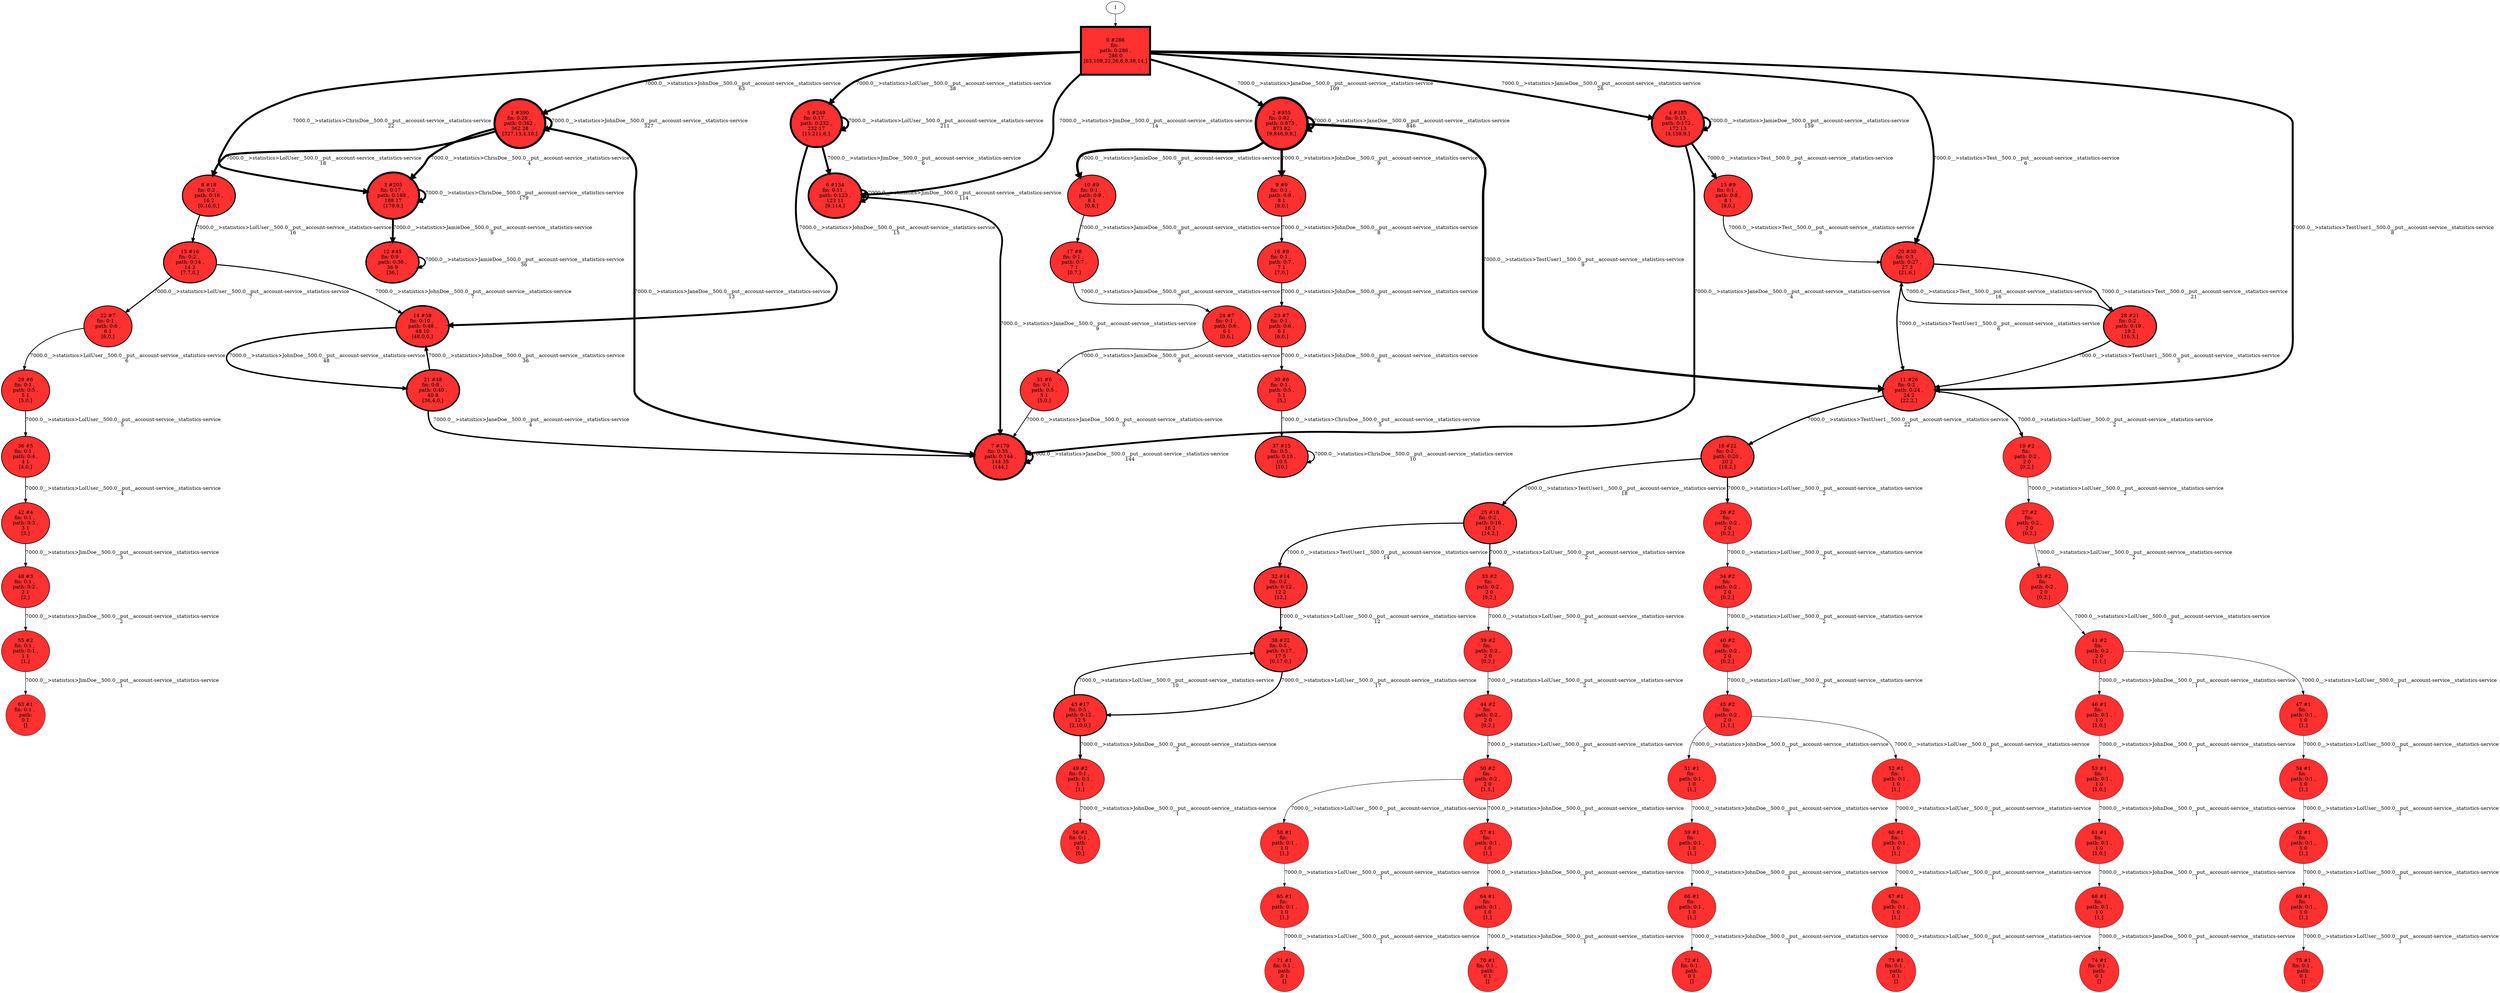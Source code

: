 // produced with flexfringe // 
digraph DFA {
	0 [label="root" shape=box];
		I -> 0;
	0 [ label="0 #286
fin: 
 path: 0:286 , 
286 0
[63,109,22,26,6,8,38,14,]" , style=filled, fillcolor="firebrick1", width=1.89604, height=1.89604, penwidth=5.65948];
		0 -> 1 [label="7000.0__>statistics>JohnDoe__500.0__put__account-service__statistics-service
63 " , penwidth=5.65948 ];
		0 -> 2 [label="7000.0__>statistics>JaneDoe__500.0__put__account-service__statistics-service
109 " , penwidth=5.65948 ];
		0 -> 3 [label="7000.0__>statistics>ChrisDoe__500.0__put__account-service__statistics-service
22 " , penwidth=5.65948 ];
		0 -> 4 [label="7000.0__>statistics>JamieDoe__500.0__put__account-service__statistics-service
26 " , penwidth=5.65948 ];
		0 -> 20 [label="7000.0__>statistics>Test__500.0__put__account-service__statistics-service
6 " , penwidth=5.65948 ];
		0 -> 11 [label="7000.0__>statistics>TestUser1__500.0__put__account-service__statistics-service
8 " , penwidth=5.65948 ];
		0 -> 5 [label="7000.0__>statistics>LolUser__500.0__put__account-service__statistics-service
38 " , penwidth=5.65948 ];
		0 -> 6 [label="7000.0__>statistics>JimDoe__500.0__put__account-service__statistics-service
14 " , penwidth=5.65948 ];
	1 [ label="1 #390
fin: 0:28 , 
 path: 0:362 , 
362 28
[327,13,4,18,]" , style=filled, fillcolor="firebrick1", width=1.94143, height=1.94143, penwidth=5.96871];
		1 -> 1 [label="7000.0__>statistics>JohnDoe__500.0__put__account-service__statistics-service
327 " , penwidth=5.96871 ];
		1 -> 7 [label="7000.0__>statistics>JaneDoe__500.0__put__account-service__statistics-service
13 " , penwidth=5.96871 ];
		1 -> 3 [label="7000.0__>statistics>ChrisDoe__500.0__put__account-service__statistics-service
4 " , penwidth=5.96871 ];
		1 -> 8 [label="7000.0__>statistics>LolUser__500.0__put__account-service__statistics-service
18 " , penwidth=5.96871 ];
	2 [ label="2 #955
fin: 0:82 , 
 path: 0:873 , 
873 82
[9,846,9,9,]" , style=filled, fillcolor="firebrick1", width=2.06214, height=2.06214, penwidth=6.86276];
		2 -> 9 [label="7000.0__>statistics>JohnDoe__500.0__put__account-service__statistics-service
9 " , penwidth=6.86276 ];
		2 -> 2 [label="7000.0__>statistics>JaneDoe__500.0__put__account-service__statistics-service
846 " , penwidth=6.86276 ];
		2 -> 10 [label="7000.0__>statistics>JamieDoe__500.0__put__account-service__statistics-service
9 " , penwidth=6.86276 ];
		2 -> 11 [label="7000.0__>statistics>TestUser1__500.0__put__account-service__statistics-service
9 " , penwidth=6.86276 ];
	3 [ label="3 #205
fin: 0:17 , 
 path: 0:188 , 
188 17
[179,9,]" , style=filled, fillcolor="firebrick1", width=1.84496, height=1.84496, penwidth=5.32788];
		3 -> 3 [label="7000.0__>statistics>ChrisDoe__500.0__put__account-service__statistics-service
179 " , penwidth=5.32788 ];
		3 -> 12 [label="7000.0__>statistics>JamieDoe__500.0__put__account-service__statistics-service
9 " , penwidth=5.32788 ];
	4 [ label="4 #185
fin: 0:13 , 
 path: 0:172 , 
172 13
[4,159,9,]" , style=filled, fillcolor="firebrick1", width=1.82869, height=1.82869, penwidth=5.22575];
		4 -> 7 [label="7000.0__>statistics>JaneDoe__500.0__put__account-service__statistics-service
4 " , penwidth=5.22575 ];
		4 -> 4 [label="7000.0__>statistics>JamieDoe__500.0__put__account-service__statistics-service
159 " , penwidth=5.22575 ];
		4 -> 13 [label="7000.0__>statistics>Test__500.0__put__account-service__statistics-service
9 " , penwidth=5.22575 ];
	5 [ label="5 #249
fin: 0:17 , 
 path: 0:232 , 
232 17
[15,211,6,]" , style=filled, fillcolor="firebrick1", width=1.8751, height=1.8751, penwidth=5.52146];
		5 -> 14 [label="7000.0__>statistics>JohnDoe__500.0__put__account-service__statistics-service
15 " , penwidth=5.52146 ];
		5 -> 5 [label="7000.0__>statistics>LolUser__500.0__put__account-service__statistics-service
211 " , penwidth=5.52146 ];
		5 -> 6 [label="7000.0__>statistics>JimDoe__500.0__put__account-service__statistics-service
6 " , penwidth=5.52146 ];
	6 [ label="6 #134
fin: 0:11 , 
 path: 0:123 , 
123 11
[9,114,]" , style=filled, fillcolor="firebrick1", width=1.77585, height=1.77585, penwidth=4.90527];
		6 -> 7 [label="7000.0__>statistics>JaneDoe__500.0__put__account-service__statistics-service
9 " , penwidth=4.90527 ];
		6 -> 6 [label="7000.0__>statistics>JimDoe__500.0__put__account-service__statistics-service
114 " , penwidth=4.90527 ];
	7 [ label="7 #179
fin: 0:35 , 
 path: 0:144 , 
144 35
[144,]" , style=filled, fillcolor="firebrick1", width=1.82341, height=1.82341, penwidth=5.19296];
		7 -> 7 [label="7000.0__>statistics>JaneDoe__500.0__put__account-service__statistics-service
144 " , penwidth=5.19296 ];
	8 [ label="8 #18
fin: 0:2 , 
 path: 0:16 , 
16 2
[0,16,0,]" , style=filled, fillcolor="firebrick1", width=1.37231, height=1.37231, penwidth=2.94444];
		8 -> 15 [label="7000.0__>statistics>LolUser__500.0__put__account-service__statistics-service
16 " , penwidth=2.94444 ];
	9 [ label="9 #9
fin: 0:1 , 
 path: 0:8 , 
8 1
[8,0,]" , style=filled, fillcolor="firebrick1", width=1.19471, height=1.19471, penwidth=2.30259];
		9 -> 16 [label="7000.0__>statistics>JohnDoe__500.0__put__account-service__statistics-service
8 " , penwidth=2.30259 ];
	10 [ label="10 #9
fin: 0:1 , 
 path: 0:8 , 
8 1
[0,8,]" , style=filled, fillcolor="firebrick1", width=1.19471, height=1.19471, penwidth=2.30259];
		10 -> 17 [label="7000.0__>statistics>JamieDoe__500.0__put__account-service__statistics-service
8 " , penwidth=2.30259 ];
	11 [ label="11 #26
fin: 0:2 , 
 path: 0:24 , 
24 2
[22,2,]" , style=filled, fillcolor="firebrick1", width=1.45765, height=1.45765, penwidth=3.29584];
		11 -> 18 [label="7000.0__>statistics>TestUser1__500.0__put__account-service__statistics-service
22 " , penwidth=3.29584 ];
		11 -> 19 [label="7000.0__>statistics>LolUser__500.0__put__account-service__statistics-service
2 " , penwidth=3.29584 ];
	12 [ label="12 #45
fin: 0:9 , 
 path: 0:36 , 
36 9
[36,]" , style=filled, fillcolor="firebrick1", width=1.57457, height=1.57457, penwidth=3.82864];
		12 -> 12 [label="7000.0__>statistics>JamieDoe__500.0__put__account-service__statistics-service
36 " , penwidth=3.82864 ];
	13 [ label="13 #9
fin: 0:1 , 
 path: 0:8 , 
8 1
[8,0,]" , style=filled, fillcolor="firebrick1", width=1.19471, height=1.19471, penwidth=2.30259];
		13 -> 20 [label="7000.0__>statistics>Test__500.0__put__account-service__statistics-service
8 " , penwidth=2.30259 ];
	19 [ label="19 #2
fin: 
 path: 0:2 , 
2 0
[0,2,]" , style=filled, fillcolor="firebrick1", width=0.741276, height=0.741276, penwidth=1.09861];
		19 -> 27 [label="7000.0__>statistics>LolUser__500.0__put__account-service__statistics-service
2 " , penwidth=1.09861 ];
	14 [ label="14 #58
fin: 0:10 , 
 path: 0:48 , 
48 10
[48,0,0,]" , style=filled, fillcolor="firebrick1", width=1.62483, height=1.62483, penwidth=4.07754];
		14 -> 21 [label="7000.0__>statistics>JohnDoe__500.0__put__account-service__statistics-service
48 " , penwidth=4.07754 ];
	15 [ label="15 #16
fin: 0:2 , 
 path: 0:14 , 
14 2
[7,7,0,]" , style=filled, fillcolor="firebrick1", width=1.3437, height=1.3437, penwidth=2.83321];
		15 -> 14 [label="7000.0__>statistics>JohnDoe__500.0__put__account-service__statistics-service
7 " , penwidth=2.83321 ];
		15 -> 22 [label="7000.0__>statistics>LolUser__500.0__put__account-service__statistics-service
7 " , penwidth=2.83321 ];
	16 [ label="16 #8
fin: 0:1 , 
 path: 0:7 , 
7 1
[7,0,]" , style=filled, fillcolor="firebrick1", width=1.16228, height=1.16228, penwidth=2.19722];
		16 -> 23 [label="7000.0__>statistics>JohnDoe__500.0__put__account-service__statistics-service
7 " , penwidth=2.19722 ];
	17 [ label="17 #8
fin: 0:1 , 
 path: 0:7 , 
7 1
[0,7,]" , style=filled, fillcolor="firebrick1", width=1.16228, height=1.16228, penwidth=2.19722];
		17 -> 24 [label="7000.0__>statistics>JamieDoe__500.0__put__account-service__statistics-service
7 " , penwidth=2.19722 ];
	18 [ label="18 #22
fin: 0:2 , 
 path: 0:20 , 
20 2
[18,2,]" , style=filled, fillcolor="firebrick1", width=1.41961, height=1.41961, penwidth=3.13549];
		18 -> 25 [label="7000.0__>statistics>TestUser1__500.0__put__account-service__statistics-service
18 " , penwidth=3.13549 ];
		18 -> 26 [label="7000.0__>statistics>LolUser__500.0__put__account-service__statistics-service
2 " , penwidth=3.13549 ];
	20 [ label="20 #30
fin: 0:3 , 
 path: 0:27 , 
27 3
[21,6,]" , style=filled, fillcolor="firebrick1", width=1.4893, height=1.4893, penwidth=3.43399];
		20 -> 28 [label="7000.0__>statistics>Test__500.0__put__account-service__statistics-service
21 " , penwidth=3.43399 ];
		20 -> 11 [label="7000.0__>statistics>TestUser1__500.0__put__account-service__statistics-service
6 " , penwidth=3.43399 ];
	26 [ label="26 #2
fin: 
 path: 0:2 , 
2 0
[0,2,]" , style=filled, fillcolor="firebrick1", width=0.741276, height=0.741276, penwidth=1.09861];
		26 -> 34 [label="7000.0__>statistics>LolUser__500.0__put__account-service__statistics-service
2 " , penwidth=1.09861 ];
	27 [ label="27 #2
fin: 
 path: 0:2 , 
2 0
[0,2,]" , style=filled, fillcolor="firebrick1", width=0.741276, height=0.741276, penwidth=1.09861];
		27 -> 35 [label="7000.0__>statistics>LolUser__500.0__put__account-service__statistics-service
2 " , penwidth=1.09861 ];
	21 [ label="21 #48
fin: 0:8 , 
 path: 0:40 , 
40 8
[36,4,0,]" , style=filled, fillcolor="firebrick1", width=1.58756, height=1.58756, penwidth=3.89182];
		21 -> 14 [label="7000.0__>statistics>JohnDoe__500.0__put__account-service__statistics-service
36 " , penwidth=3.89182 ];
		21 -> 7 [label="7000.0__>statistics>JaneDoe__500.0__put__account-service__statistics-service
4 " , penwidth=3.89182 ];
	22 [ label="22 #7
fin: 0:1 , 
 path: 0:6 , 
6 1
[6,0,]" , style=filled, fillcolor="firebrick1", width=1.12475, height=1.12475, penwidth=2.07944];
		22 -> 29 [label="7000.0__>statistics>LolUser__500.0__put__account-service__statistics-service
6 " , penwidth=2.07944 ];
	23 [ label="23 #7
fin: 0:1 , 
 path: 0:6 , 
6 1
[6,0,]" , style=filled, fillcolor="firebrick1", width=1.12475, height=1.12475, penwidth=2.07944];
		23 -> 30 [label="7000.0__>statistics>JohnDoe__500.0__put__account-service__statistics-service
6 " , penwidth=2.07944 ];
	24 [ label="24 #7
fin: 0:1 , 
 path: 0:6 , 
6 1
[0,6,]" , style=filled, fillcolor="firebrick1", width=1.12475, height=1.12475, penwidth=2.07944];
		24 -> 31 [label="7000.0__>statistics>JamieDoe__500.0__put__account-service__statistics-service
6 " , penwidth=2.07944 ];
	25 [ label="25 #18
fin: 0:2 , 
 path: 0:16 , 
16 2
[14,2,]" , style=filled, fillcolor="firebrick1", width=1.37231, height=1.37231, penwidth=2.94444];
		25 -> 32 [label="7000.0__>statistics>TestUser1__500.0__put__account-service__statistics-service
14 " , penwidth=2.94444 ];
		25 -> 33 [label="7000.0__>statistics>LolUser__500.0__put__account-service__statistics-service
2 " , penwidth=2.94444 ];
	28 [ label="28 #21
fin: 0:2 , 
 path: 0:19 , 
19 2
[16,3,]" , style=filled, fillcolor="firebrick1", width=1.4088, height=1.4088, penwidth=3.09104];
		28 -> 20 [label="7000.0__>statistics>Test__500.0__put__account-service__statistics-service
16 " , penwidth=3.09104 ];
		28 -> 11 [label="7000.0__>statistics>TestUser1__500.0__put__account-service__statistics-service
3 " , penwidth=3.09104 ];
	33 [ label="33 #2
fin: 
 path: 0:2 , 
2 0
[0,2,]" , style=filled, fillcolor="firebrick1", width=0.741276, height=0.741276, penwidth=1.09861];
		33 -> 39 [label="7000.0__>statistics>LolUser__500.0__put__account-service__statistics-service
2 " , penwidth=1.09861 ];
	34 [ label="34 #2
fin: 
 path: 0:2 , 
2 0
[0,2,]" , style=filled, fillcolor="firebrick1", width=0.741276, height=0.741276, penwidth=1.09861];
		34 -> 40 [label="7000.0__>statistics>LolUser__500.0__put__account-service__statistics-service
2 " , penwidth=1.09861 ];
	35 [ label="35 #2
fin: 
 path: 0:2 , 
2 0
[0,2,]" , style=filled, fillcolor="firebrick1", width=0.741276, height=0.741276, penwidth=1.09861];
		35 -> 41 [label="7000.0__>statistics>LolUser__500.0__put__account-service__statistics-service
2 " , penwidth=1.09861 ];
	29 [ label="29 #6
fin: 0:1 , 
 path: 0:5 , 
5 1
[5,0,]" , style=filled, fillcolor="firebrick1", width=1.08042, height=1.08042, penwidth=1.94591];
		29 -> 36 [label="7000.0__>statistics>LolUser__500.0__put__account-service__statistics-service
5 " , penwidth=1.94591 ];
	30 [ label="30 #6
fin: 0:1 , 
 path: 0:5 , 
5 1
[5,]" , style=filled, fillcolor="firebrick1", width=1.08042, height=1.08042, penwidth=1.94591];
		30 -> 37 [label="7000.0__>statistics>ChrisDoe__500.0__put__account-service__statistics-service
5 " , penwidth=1.94591 ];
	31 [ label="31 #6
fin: 0:1 , 
 path: 0:5 , 
5 1
[5,0,]" , style=filled, fillcolor="firebrick1", width=1.08042, height=1.08042, penwidth=1.94591];
		31 -> 7 [label="7000.0__>statistics>JaneDoe__500.0__put__account-service__statistics-service
5 " , penwidth=1.94591 ];
	32 [ label="32 #14
fin: 0:2 , 
 path: 0:12 , 
12 2
[12,]" , style=filled, fillcolor="firebrick1", width=1.31051, height=1.31051, penwidth=2.70805];
		32 -> 38 [label="7000.0__>statistics>LolUser__500.0__put__account-service__statistics-service
12 " , penwidth=2.70805 ];
	39 [ label="39 #2
fin: 
 path: 0:2 , 
2 0
[0,2,]" , style=filled, fillcolor="firebrick1", width=0.741276, height=0.741276, penwidth=1.09861];
		39 -> 44 [label="7000.0__>statistics>LolUser__500.0__put__account-service__statistics-service
2 " , penwidth=1.09861 ];
	40 [ label="40 #2
fin: 
 path: 0:2 , 
2 0
[0,2,]" , style=filled, fillcolor="firebrick1", width=0.741276, height=0.741276, penwidth=1.09861];
		40 -> 45 [label="7000.0__>statistics>LolUser__500.0__put__account-service__statistics-service
2 " , penwidth=1.09861 ];
	41 [ label="41 #2
fin: 
 path: 0:2 , 
2 0
[1,1,]" , style=filled, fillcolor="firebrick1", width=0.741276, height=0.741276, penwidth=1.09861];
		41 -> 46 [label="7000.0__>statistics>JohnDoe__500.0__put__account-service__statistics-service
1 " , penwidth=1.09861 ];
		41 -> 47 [label="7000.0__>statistics>LolUser__500.0__put__account-service__statistics-service
1 " , penwidth=1.09861 ];
	36 [ label="36 #5
fin: 0:1 , 
 path: 0:4 , 
4 1
[4,0,]" , style=filled, fillcolor="firebrick1", width=1.02667, height=1.02667, penwidth=1.79176];
		36 -> 42 [label="7000.0__>statistics>LolUser__500.0__put__account-service__statistics-service
4 " , penwidth=1.79176 ];
	37 [ label="37 #15
fin: 0:5 , 
 path: 0:10 , 
10 5
[10,]" , style=filled, fillcolor="firebrick1", width=1.32776, height=1.32776, penwidth=2.77259];
		37 -> 37 [label="7000.0__>statistics>ChrisDoe__500.0__put__account-service__statistics-service
10 " , penwidth=2.77259 ];
	38 [ label="38 #22
fin: 0:5 , 
 path: 0:17 , 
17 5
[0,17,0,]" , style=filled, fillcolor="firebrick1", width=1.41961, height=1.41961, penwidth=3.13549];
		38 -> 43 [label="7000.0__>statistics>LolUser__500.0__put__account-service__statistics-service
17 " , penwidth=3.13549 ];
	44 [ label="44 #2
fin: 
 path: 0:2 , 
2 0
[0,2,]" , style=filled, fillcolor="firebrick1", width=0.741276, height=0.741276, penwidth=1.09861];
		44 -> 50 [label="7000.0__>statistics>LolUser__500.0__put__account-service__statistics-service
2 " , penwidth=1.09861 ];
	45 [ label="45 #2
fin: 
 path: 0:2 , 
2 0
[1,1,]" , style=filled, fillcolor="firebrick1", width=0.741276, height=0.741276, penwidth=1.09861];
		45 -> 51 [label="7000.0__>statistics>JohnDoe__500.0__put__account-service__statistics-service
1 " , penwidth=1.09861 ];
		45 -> 52 [label="7000.0__>statistics>LolUser__500.0__put__account-service__statistics-service
1 " , penwidth=1.09861 ];
	46 [ label="46 #1
fin: 
 path: 0:1 , 
1 0
[1,0,]" , style=filled, fillcolor="firebrick1", width=0.526589, height=0.526589, penwidth=0.693147];
		46 -> 53 [label="7000.0__>statistics>JohnDoe__500.0__put__account-service__statistics-service
1 " , penwidth=0.693147 ];
	47 [ label="47 #1
fin: 
 path: 0:1 , 
1 0
[1,]" , style=filled, fillcolor="firebrick1", width=0.526589, height=0.526589, penwidth=0.693147];
		47 -> 54 [label="7000.0__>statistics>LolUser__500.0__put__account-service__statistics-service
1 " , penwidth=0.693147 ];
	42 [ label="42 #4
fin: 0:1 , 
 path: 0:3 , 
3 1
[3,]" , style=filled, fillcolor="firebrick1", width=0.959135, height=0.959135, penwidth=1.60944];
		42 -> 48 [label="7000.0__>statistics>JimDoe__500.0__put__account-service__statistics-service
3 " , penwidth=1.60944 ];
	43 [ label="43 #17
fin: 0:5 , 
 path: 0:12 , 
12 5
[2,10,0,]" , style=filled, fillcolor="firebrick1", width=1.3585, height=1.3585, penwidth=2.89037];
		43 -> 49 [label="7000.0__>statistics>JohnDoe__500.0__put__account-service__statistics-service
2 " , penwidth=2.89037 ];
		43 -> 38 [label="7000.0__>statistics>LolUser__500.0__put__account-service__statistics-service
10 " , penwidth=2.89037 ];
	50 [ label="50 #2
fin: 
 path: 0:2 , 
2 0
[1,1,]" , style=filled, fillcolor="firebrick1", width=0.741276, height=0.741276, penwidth=1.09861];
		50 -> 57 [label="7000.0__>statistics>JohnDoe__500.0__put__account-service__statistics-service
1 " , penwidth=1.09861 ];
		50 -> 58 [label="7000.0__>statistics>LolUser__500.0__put__account-service__statistics-service
1 " , penwidth=1.09861 ];
	51 [ label="51 #1
fin: 
 path: 0:1 , 
1 0
[1,]" , style=filled, fillcolor="firebrick1", width=0.526589, height=0.526589, penwidth=0.693147];
		51 -> 59 [label="7000.0__>statistics>JohnDoe__500.0__put__account-service__statistics-service
1 " , penwidth=0.693147 ];
	52 [ label="52 #1
fin: 
 path: 0:1 , 
1 0
[1,]" , style=filled, fillcolor="firebrick1", width=0.526589, height=0.526589, penwidth=0.693147];
		52 -> 60 [label="7000.0__>statistics>LolUser__500.0__put__account-service__statistics-service
1 " , penwidth=0.693147 ];
	53 [ label="53 #1
fin: 
 path: 0:1 , 
1 0
[1,0,]" , style=filled, fillcolor="firebrick1", width=0.526589, height=0.526589, penwidth=0.693147];
		53 -> 61 [label="7000.0__>statistics>JohnDoe__500.0__put__account-service__statistics-service
1 " , penwidth=0.693147 ];
	54 [ label="54 #1
fin: 
 path: 0:1 , 
1 0
[1,]" , style=filled, fillcolor="firebrick1", width=0.526589, height=0.526589, penwidth=0.693147];
		54 -> 62 [label="7000.0__>statistics>LolUser__500.0__put__account-service__statistics-service
1 " , penwidth=0.693147 ];
	48 [ label="48 #3
fin: 0:1 , 
 path: 0:2 , 
2 1
[2,]" , style=filled, fillcolor="firebrick1", width=0.869742, height=0.869742, penwidth=1.38629];
		48 -> 55 [label="7000.0__>statistics>JimDoe__500.0__put__account-service__statistics-service
2 " , penwidth=1.38629 ];
	57 [ label="57 #1
fin: 
 path: 0:1 , 
1 0
[1,]" , style=filled, fillcolor="firebrick1", width=0.526589, height=0.526589, penwidth=0.693147];
		57 -> 64 [label="7000.0__>statistics>JohnDoe__500.0__put__account-service__statistics-service
1 " , penwidth=0.693147 ];
	58 [ label="58 #1
fin: 
 path: 0:1 , 
1 0
[1,]" , style=filled, fillcolor="firebrick1", width=0.526589, height=0.526589, penwidth=0.693147];
		58 -> 65 [label="7000.0__>statistics>LolUser__500.0__put__account-service__statistics-service
1 " , penwidth=0.693147 ];
	59 [ label="59 #1
fin: 
 path: 0:1 , 
1 0
[1,]" , style=filled, fillcolor="firebrick1", width=0.526589, height=0.526589, penwidth=0.693147];
		59 -> 66 [label="7000.0__>statistics>JohnDoe__500.0__put__account-service__statistics-service
1 " , penwidth=0.693147 ];
	60 [ label="60 #1
fin: 
 path: 0:1 , 
1 0
[1,]" , style=filled, fillcolor="firebrick1", width=0.526589, height=0.526589, penwidth=0.693147];
		60 -> 67 [label="7000.0__>statistics>LolUser__500.0__put__account-service__statistics-service
1 " , penwidth=0.693147 ];
	61 [ label="61 #1
fin: 
 path: 0:1 , 
1 0
[1,0,]" , style=filled, fillcolor="firebrick1", width=0.526589, height=0.526589, penwidth=0.693147];
		61 -> 68 [label="7000.0__>statistics>JohnDoe__500.0__put__account-service__statistics-service
1 " , penwidth=0.693147 ];
	62 [ label="62 #1
fin: 
 path: 0:1 , 
1 0
[1,]" , style=filled, fillcolor="firebrick1", width=0.526589, height=0.526589, penwidth=0.693147];
		62 -> 69 [label="7000.0__>statistics>LolUser__500.0__put__account-service__statistics-service
1 " , penwidth=0.693147 ];
	55 [ label="55 #2
fin: 0:1 , 
 path: 0:1 , 
1 1
[1,]" , style=filled, fillcolor="firebrick1", width=0.741276, height=0.741276, penwidth=1.09861];
		55 -> 63 [label="7000.0__>statistics>JimDoe__500.0__put__account-service__statistics-service
1 " , penwidth=1.09861 ];
	49 [ label="49 #2
fin: 0:1 , 
 path: 0:1 , 
1 1
[1,]" , style=filled, fillcolor="firebrick1", width=0.741276, height=0.741276, penwidth=1.09861];
		49 -> 56 [label="7000.0__>statistics>JohnDoe__500.0__put__account-service__statistics-service
1 " , penwidth=1.09861 ];
	64 [ label="64 #1
fin: 
 path: 0:1 , 
1 0
[1,]" , style=filled, fillcolor="firebrick1", width=0.526589, height=0.526589, penwidth=0.693147];
		64 -> 70 [label="7000.0__>statistics>JohnDoe__500.0__put__account-service__statistics-service
1 " , penwidth=0.693147 ];
	65 [ label="65 #1
fin: 
 path: 0:1 , 
1 0
[1,]" , style=filled, fillcolor="firebrick1", width=0.526589, height=0.526589, penwidth=0.693147];
		65 -> 71 [label="7000.0__>statistics>LolUser__500.0__put__account-service__statistics-service
1 " , penwidth=0.693147 ];
	66 [ label="66 #1
fin: 
 path: 0:1 , 
1 0
[1,]" , style=filled, fillcolor="firebrick1", width=0.526589, height=0.526589, penwidth=0.693147];
		66 -> 72 [label="7000.0__>statistics>JohnDoe__500.0__put__account-service__statistics-service
1 " , penwidth=0.693147 ];
	67 [ label="67 #1
fin: 
 path: 0:1 , 
1 0
[1,]" , style=filled, fillcolor="firebrick1", width=0.526589, height=0.526589, penwidth=0.693147];
		67 -> 73 [label="7000.0__>statistics>LolUser__500.0__put__account-service__statistics-service
1 " , penwidth=0.693147 ];
	68 [ label="68 #1
fin: 
 path: 0:1 , 
1 0
[1,]" , style=filled, fillcolor="firebrick1", width=0.526589, height=0.526589, penwidth=0.693147];
		68 -> 74 [label="7000.0__>statistics>JaneDoe__500.0__put__account-service__statistics-service
1 " , penwidth=0.693147 ];
	69 [ label="69 #1
fin: 
 path: 0:1 , 
1 0
[1,]" , style=filled, fillcolor="firebrick1", width=0.526589, height=0.526589, penwidth=0.693147];
		69 -> 75 [label="7000.0__>statistics>LolUser__500.0__put__account-service__statistics-service
1 " , penwidth=0.693147 ];
	63 [ label="63 #1
fin: 0:1 , 
 path: 
0 1
[]" , style=filled, fillcolor="firebrick1", width=0.526589, height=0.526589, penwidth=0.693147];
	56 [ label="56 #1
fin: 0:1 , 
 path: 
0 1
[0,]" , style=filled, fillcolor="firebrick1", width=0.526589, height=0.526589, penwidth=0.693147];
	70 [ label="70 #1
fin: 0:1 , 
 path: 
0 1
[]" , style=filled, fillcolor="firebrick1", width=0.526589, height=0.526589, penwidth=0.693147];
	71 [ label="71 #1
fin: 0:1 , 
 path: 
0 1
[]" , style=filled, fillcolor="firebrick1", width=0.526589, height=0.526589, penwidth=0.693147];
	72 [ label="72 #1
fin: 0:1 , 
 path: 
0 1
[]" , style=filled, fillcolor="firebrick1", width=0.526589, height=0.526589, penwidth=0.693147];
	73 [ label="73 #1
fin: 0:1 , 
 path: 
0 1
[]" , style=filled, fillcolor="firebrick1", width=0.526589, height=0.526589, penwidth=0.693147];
	74 [ label="74 #1
fin: 0:1 , 
 path: 
0 1
[]" , style=filled, fillcolor="firebrick1", width=0.526589, height=0.526589, penwidth=0.693147];
	75 [ label="75 #1
fin: 0:1 , 
 path: 
0 1
[]" , style=filled, fillcolor="firebrick1", width=0.526589, height=0.526589, penwidth=0.693147];
}
